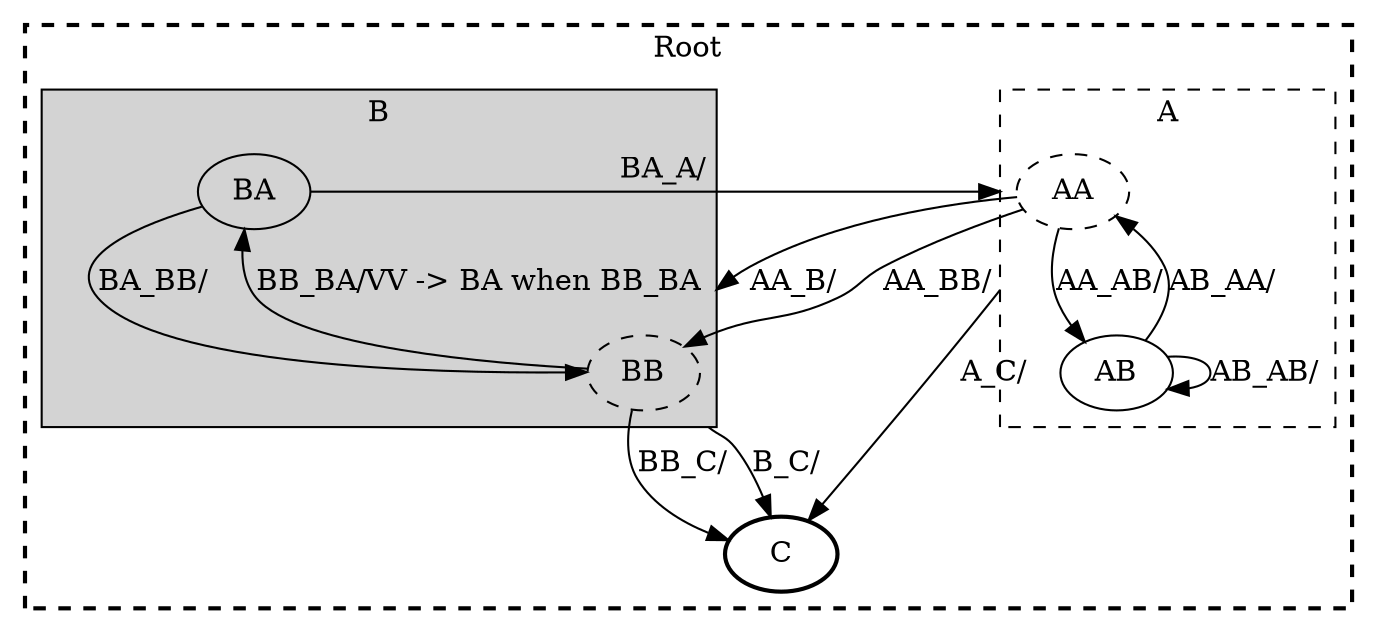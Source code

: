 digraph G {
    compound=true;

    subgraph "cluster-Root" {
        style="visible, dashed, bold";
        label = "Root"

        subgraph "cluster-A" {
            style="visible, dashed";
            label = "A"

            AA [style="dashed"];
            AB [];
        }
        subgraph "cluster-B" {
            style="visible, filled";
            label = "B"

            BA [style="filled"];
            BB [style="dashed"];
        }
        C [style="bold"];
    }

    AA -> C [ltail="cluster-A", label="A_C/"];
    AA -> AB [label="AA_AB/"];
    AA -> BB [lhead="cluster-B", label="AA_B/"];
    AA -> BB [label="AA_BB/"];
    AB -> AA [label="AB_AA/"];
    AB -> AB [label="AB_AB/"];
    BB -> C [ltail="cluster-B", label="B_C/"];
    BA -> AA [lhead="cluster-A", label="BA_A/"];
    BA -> BB [label="BA_BB/"];
    BB -> BA [label="BB_BA/VV -> BA when BB_BA"];
    BB -> C [label="BB_C/"];
}
